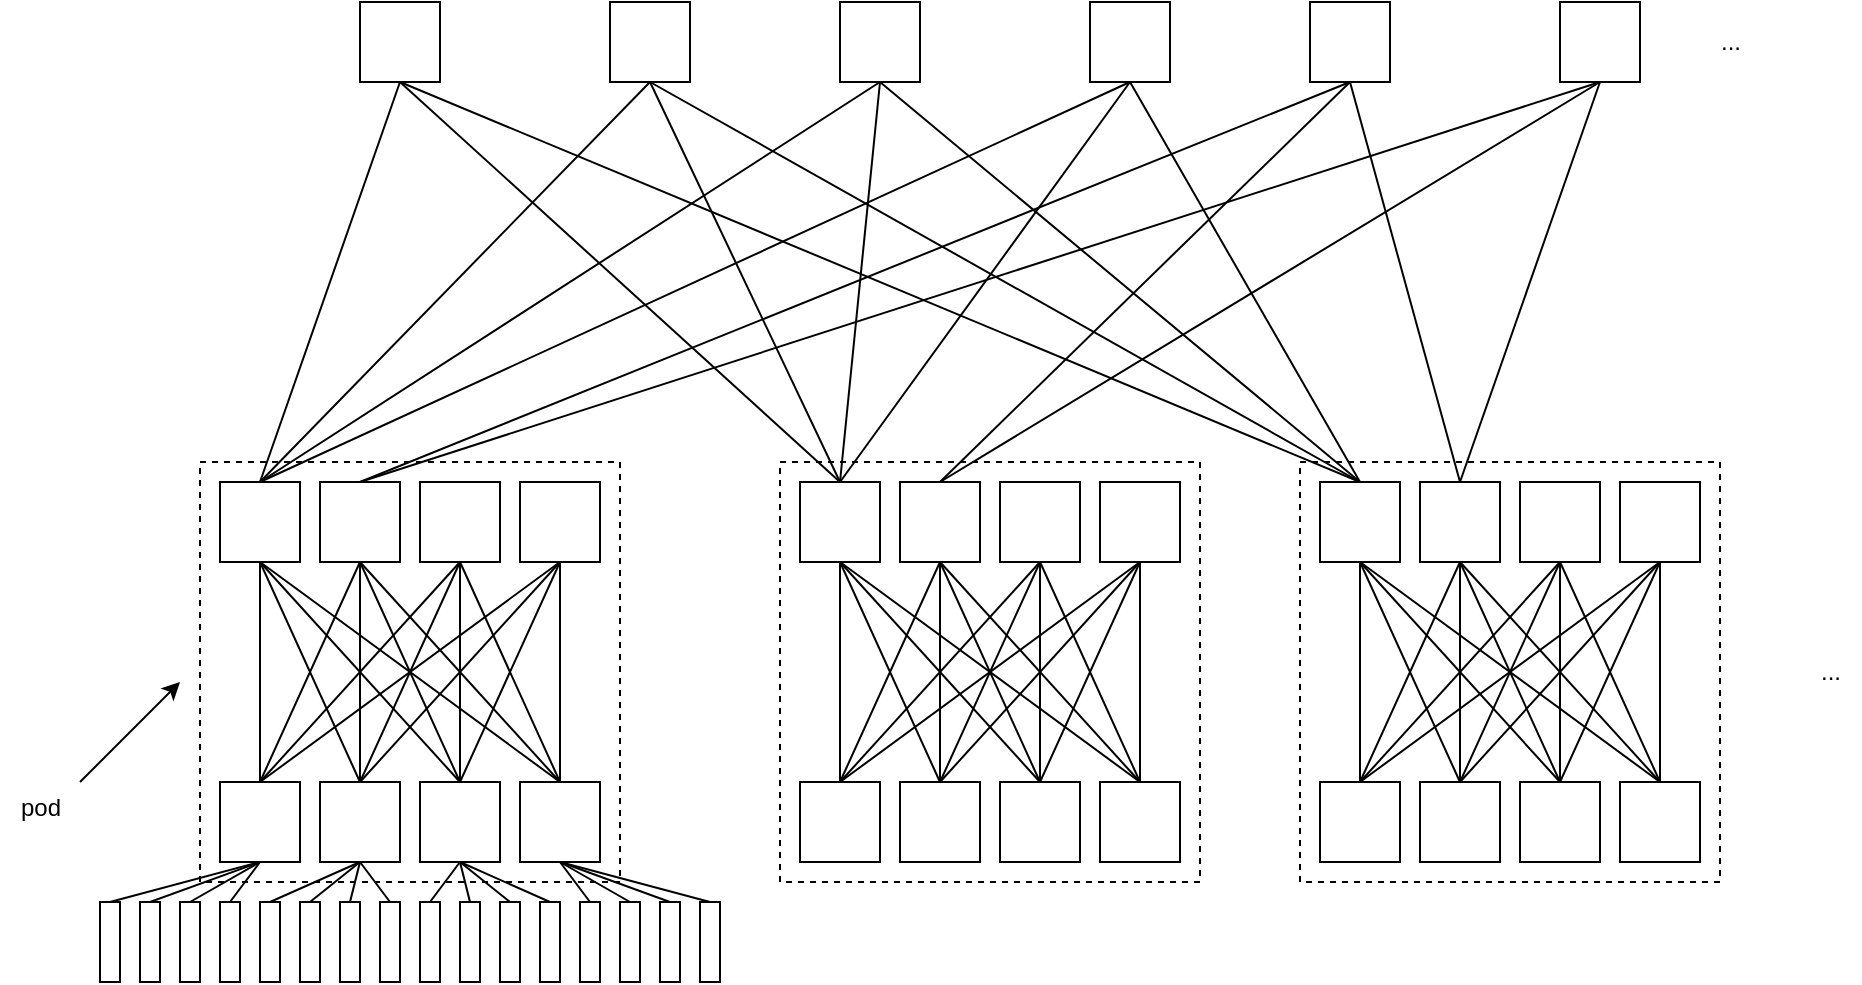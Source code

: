<mxfile version="24.4.9" type="github">
  <diagram name="第 1 页" id="xozxJOCklwRECCSrXCbO">
    <mxGraphModel dx="1195" dy="655" grid="1" gridSize="10" guides="1" tooltips="1" connect="1" arrows="1" fold="1" page="1" pageScale="1" pageWidth="1654" pageHeight="1169" math="0" shadow="0">
      <root>
        <mxCell id="0" />
        <mxCell id="1" parent="0" />
        <mxCell id="PLDXIwBTt8MD7upMTUL5-78" value="" style="rounded=0;whiteSpace=wrap;html=1;dashed=1;" vertex="1" parent="1">
          <mxGeometry x="160" y="360" width="210" height="210" as="geometry" />
        </mxCell>
        <mxCell id="PLDXIwBTt8MD7upMTUL5-1" value="" style="rounded=0;whiteSpace=wrap;html=1;" vertex="1" parent="1">
          <mxGeometry x="170" y="370" width="40" height="40" as="geometry" />
        </mxCell>
        <mxCell id="PLDXIwBTt8MD7upMTUL5-3" value="" style="rounded=0;whiteSpace=wrap;html=1;" vertex="1" parent="1">
          <mxGeometry x="220" y="370" width="40" height="40" as="geometry" />
        </mxCell>
        <mxCell id="PLDXIwBTt8MD7upMTUL5-4" value="" style="rounded=0;whiteSpace=wrap;html=1;" vertex="1" parent="1">
          <mxGeometry x="270" y="370" width="40" height="40" as="geometry" />
        </mxCell>
        <mxCell id="PLDXIwBTt8MD7upMTUL5-5" value="" style="rounded=0;whiteSpace=wrap;html=1;" vertex="1" parent="1">
          <mxGeometry x="320" y="370" width="40" height="40" as="geometry" />
        </mxCell>
        <mxCell id="PLDXIwBTt8MD7upMTUL5-6" value="" style="rounded=0;whiteSpace=wrap;html=1;" vertex="1" parent="1">
          <mxGeometry x="170" y="520" width="40" height="40" as="geometry" />
        </mxCell>
        <mxCell id="PLDXIwBTt8MD7upMTUL5-7" value="" style="rounded=0;whiteSpace=wrap;html=1;" vertex="1" parent="1">
          <mxGeometry x="220" y="520" width="40" height="40" as="geometry" />
        </mxCell>
        <mxCell id="PLDXIwBTt8MD7upMTUL5-8" value="" style="rounded=0;whiteSpace=wrap;html=1;" vertex="1" parent="1">
          <mxGeometry x="270" y="520" width="40" height="40" as="geometry" />
        </mxCell>
        <mxCell id="PLDXIwBTt8MD7upMTUL5-9" value="" style="rounded=0;whiteSpace=wrap;html=1;" vertex="1" parent="1">
          <mxGeometry x="320" y="520" width="40" height="40" as="geometry" />
        </mxCell>
        <mxCell id="PLDXIwBTt8MD7upMTUL5-10" value="" style="endArrow=none;html=1;rounded=0;exitX=0.5;exitY=0;exitDx=0;exitDy=0;entryX=0.5;entryY=1;entryDx=0;entryDy=0;" edge="1" parent="1" source="PLDXIwBTt8MD7upMTUL5-6" target="PLDXIwBTt8MD7upMTUL5-1">
          <mxGeometry width="50" height="50" relative="1" as="geometry">
            <mxPoint x="560" y="490" as="sourcePoint" />
            <mxPoint x="610" y="440" as="targetPoint" />
          </mxGeometry>
        </mxCell>
        <mxCell id="PLDXIwBTt8MD7upMTUL5-11" value="" style="endArrow=none;html=1;rounded=0;exitX=0.5;exitY=0;exitDx=0;exitDy=0;entryX=0.5;entryY=1;entryDx=0;entryDy=0;" edge="1" parent="1" source="PLDXIwBTt8MD7upMTUL5-6" target="PLDXIwBTt8MD7upMTUL5-3">
          <mxGeometry width="50" height="50" relative="1" as="geometry">
            <mxPoint x="560" y="490" as="sourcePoint" />
            <mxPoint x="610" y="440" as="targetPoint" />
          </mxGeometry>
        </mxCell>
        <mxCell id="PLDXIwBTt8MD7upMTUL5-12" value="" style="endArrow=none;html=1;rounded=0;exitX=0.5;exitY=0;exitDx=0;exitDy=0;entryX=0.5;entryY=1;entryDx=0;entryDy=0;" edge="1" parent="1" source="PLDXIwBTt8MD7upMTUL5-6" target="PLDXIwBTt8MD7upMTUL5-4">
          <mxGeometry width="50" height="50" relative="1" as="geometry">
            <mxPoint x="560" y="490" as="sourcePoint" />
            <mxPoint x="610" y="440" as="targetPoint" />
          </mxGeometry>
        </mxCell>
        <mxCell id="PLDXIwBTt8MD7upMTUL5-17" value="" style="endArrow=none;html=1;rounded=0;exitX=0.5;exitY=0;exitDx=0;exitDy=0;entryX=0.5;entryY=1;entryDx=0;entryDy=0;" edge="1" parent="1" source="PLDXIwBTt8MD7upMTUL5-6" target="PLDXIwBTt8MD7upMTUL5-5">
          <mxGeometry width="50" height="50" relative="1" as="geometry">
            <mxPoint x="560" y="490" as="sourcePoint" />
            <mxPoint x="610" y="440" as="targetPoint" />
          </mxGeometry>
        </mxCell>
        <mxCell id="PLDXIwBTt8MD7upMTUL5-18" value="" style="endArrow=none;html=1;rounded=0;exitX=0.5;exitY=0;exitDx=0;exitDy=0;entryX=0.5;entryY=1;entryDx=0;entryDy=0;" edge="1" parent="1" source="PLDXIwBTt8MD7upMTUL5-7" target="PLDXIwBTt8MD7upMTUL5-1">
          <mxGeometry width="50" height="50" relative="1" as="geometry">
            <mxPoint x="560" y="490" as="sourcePoint" />
            <mxPoint x="610" y="440" as="targetPoint" />
          </mxGeometry>
        </mxCell>
        <mxCell id="PLDXIwBTt8MD7upMTUL5-19" value="" style="endArrow=none;html=1;rounded=0;exitX=0.5;exitY=0;exitDx=0;exitDy=0;entryX=0.5;entryY=1;entryDx=0;entryDy=0;" edge="1" parent="1" source="PLDXIwBTt8MD7upMTUL5-7" target="PLDXIwBTt8MD7upMTUL5-3">
          <mxGeometry width="50" height="50" relative="1" as="geometry">
            <mxPoint x="560" y="490" as="sourcePoint" />
            <mxPoint x="610" y="440" as="targetPoint" />
          </mxGeometry>
        </mxCell>
        <mxCell id="PLDXIwBTt8MD7upMTUL5-20" value="" style="endArrow=none;html=1;rounded=0;exitX=0.5;exitY=0;exitDx=0;exitDy=0;entryX=0.5;entryY=1;entryDx=0;entryDy=0;" edge="1" parent="1" source="PLDXIwBTt8MD7upMTUL5-7" target="PLDXIwBTt8MD7upMTUL5-4">
          <mxGeometry width="50" height="50" relative="1" as="geometry">
            <mxPoint x="560" y="490" as="sourcePoint" />
            <mxPoint x="610" y="440" as="targetPoint" />
          </mxGeometry>
        </mxCell>
        <mxCell id="PLDXIwBTt8MD7upMTUL5-21" value="" style="endArrow=none;html=1;rounded=0;exitX=0.5;exitY=0;exitDx=0;exitDy=0;entryX=0.5;entryY=1;entryDx=0;entryDy=0;" edge="1" parent="1" source="PLDXIwBTt8MD7upMTUL5-7" target="PLDXIwBTt8MD7upMTUL5-5">
          <mxGeometry width="50" height="50" relative="1" as="geometry">
            <mxPoint x="560" y="490" as="sourcePoint" />
            <mxPoint x="610" y="440" as="targetPoint" />
          </mxGeometry>
        </mxCell>
        <mxCell id="PLDXIwBTt8MD7upMTUL5-22" value="" style="endArrow=none;html=1;rounded=0;exitX=0.5;exitY=0;exitDx=0;exitDy=0;entryX=0.5;entryY=1;entryDx=0;entryDy=0;" edge="1" parent="1" source="PLDXIwBTt8MD7upMTUL5-8" target="PLDXIwBTt8MD7upMTUL5-1">
          <mxGeometry width="50" height="50" relative="1" as="geometry">
            <mxPoint x="560" y="490" as="sourcePoint" />
            <mxPoint x="610" y="440" as="targetPoint" />
          </mxGeometry>
        </mxCell>
        <mxCell id="PLDXIwBTt8MD7upMTUL5-23" value="" style="endArrow=none;html=1;rounded=0;exitX=0.5;exitY=0;exitDx=0;exitDy=0;entryX=0.5;entryY=1;entryDx=0;entryDy=0;" edge="1" parent="1" source="PLDXIwBTt8MD7upMTUL5-8" target="PLDXIwBTt8MD7upMTUL5-3">
          <mxGeometry width="50" height="50" relative="1" as="geometry">
            <mxPoint x="560" y="490" as="sourcePoint" />
            <mxPoint x="610" y="440" as="targetPoint" />
          </mxGeometry>
        </mxCell>
        <mxCell id="PLDXIwBTt8MD7upMTUL5-24" value="" style="endArrow=none;html=1;rounded=0;exitX=0.5;exitY=0;exitDx=0;exitDy=0;entryX=0.5;entryY=1;entryDx=0;entryDy=0;" edge="1" parent="1" source="PLDXIwBTt8MD7upMTUL5-8" target="PLDXIwBTt8MD7upMTUL5-4">
          <mxGeometry width="50" height="50" relative="1" as="geometry">
            <mxPoint x="560" y="490" as="sourcePoint" />
            <mxPoint x="610" y="440" as="targetPoint" />
          </mxGeometry>
        </mxCell>
        <mxCell id="PLDXIwBTt8MD7upMTUL5-25" value="" style="endArrow=none;html=1;rounded=0;exitX=0.5;exitY=0;exitDx=0;exitDy=0;entryX=0.5;entryY=1;entryDx=0;entryDy=0;" edge="1" parent="1" source="PLDXIwBTt8MD7upMTUL5-8" target="PLDXIwBTt8MD7upMTUL5-5">
          <mxGeometry width="50" height="50" relative="1" as="geometry">
            <mxPoint x="560" y="490" as="sourcePoint" />
            <mxPoint x="610" y="440" as="targetPoint" />
          </mxGeometry>
        </mxCell>
        <mxCell id="PLDXIwBTt8MD7upMTUL5-26" value="" style="endArrow=none;html=1;rounded=0;exitX=0.5;exitY=0;exitDx=0;exitDy=0;entryX=0.5;entryY=1;entryDx=0;entryDy=0;" edge="1" parent="1" source="PLDXIwBTt8MD7upMTUL5-9" target="PLDXIwBTt8MD7upMTUL5-1">
          <mxGeometry width="50" height="50" relative="1" as="geometry">
            <mxPoint x="560" y="490" as="sourcePoint" />
            <mxPoint x="610" y="440" as="targetPoint" />
          </mxGeometry>
        </mxCell>
        <mxCell id="PLDXIwBTt8MD7upMTUL5-27" value="" style="endArrow=none;html=1;rounded=0;exitX=0.5;exitY=0;exitDx=0;exitDy=0;entryX=0.5;entryY=1;entryDx=0;entryDy=0;" edge="1" parent="1" source="PLDXIwBTt8MD7upMTUL5-9" target="PLDXIwBTt8MD7upMTUL5-3">
          <mxGeometry width="50" height="50" relative="1" as="geometry">
            <mxPoint x="560" y="490" as="sourcePoint" />
            <mxPoint x="610" y="440" as="targetPoint" />
          </mxGeometry>
        </mxCell>
        <mxCell id="PLDXIwBTt8MD7upMTUL5-28" value="" style="endArrow=none;html=1;rounded=0;exitX=0.5;exitY=0;exitDx=0;exitDy=0;entryX=0.5;entryY=1;entryDx=0;entryDy=0;" edge="1" parent="1" source="PLDXIwBTt8MD7upMTUL5-9" target="PLDXIwBTt8MD7upMTUL5-4">
          <mxGeometry width="50" height="50" relative="1" as="geometry">
            <mxPoint x="560" y="490" as="sourcePoint" />
            <mxPoint x="610" y="440" as="targetPoint" />
          </mxGeometry>
        </mxCell>
        <mxCell id="PLDXIwBTt8MD7upMTUL5-29" value="" style="endArrow=none;html=1;rounded=0;exitX=0.5;exitY=0;exitDx=0;exitDy=0;entryX=0.5;entryY=1;entryDx=0;entryDy=0;" edge="1" parent="1" source="PLDXIwBTt8MD7upMTUL5-9" target="PLDXIwBTt8MD7upMTUL5-5">
          <mxGeometry width="50" height="50" relative="1" as="geometry">
            <mxPoint x="560" y="490" as="sourcePoint" />
            <mxPoint x="610" y="440" as="targetPoint" />
          </mxGeometry>
        </mxCell>
        <mxCell id="PLDXIwBTt8MD7upMTUL5-30" value="" style="rounded=0;whiteSpace=wrap;html=1;" vertex="1" parent="1">
          <mxGeometry x="110" y="580" width="10" height="40" as="geometry" />
        </mxCell>
        <mxCell id="PLDXIwBTt8MD7upMTUL5-46" value="" style="rounded=0;whiteSpace=wrap;html=1;" vertex="1" parent="1">
          <mxGeometry x="130" y="580" width="10" height="40" as="geometry" />
        </mxCell>
        <mxCell id="PLDXIwBTt8MD7upMTUL5-47" value="" style="rounded=0;whiteSpace=wrap;html=1;" vertex="1" parent="1">
          <mxGeometry x="150" y="580" width="10" height="40" as="geometry" />
        </mxCell>
        <mxCell id="PLDXIwBTt8MD7upMTUL5-48" value="" style="rounded=0;whiteSpace=wrap;html=1;" vertex="1" parent="1">
          <mxGeometry x="170" y="580" width="10" height="40" as="geometry" />
        </mxCell>
        <mxCell id="PLDXIwBTt8MD7upMTUL5-49" value="" style="rounded=0;whiteSpace=wrap;html=1;" vertex="1" parent="1">
          <mxGeometry x="190" y="580" width="10" height="40" as="geometry" />
        </mxCell>
        <mxCell id="PLDXIwBTt8MD7upMTUL5-50" value="" style="rounded=0;whiteSpace=wrap;html=1;" vertex="1" parent="1">
          <mxGeometry x="210" y="580" width="10" height="40" as="geometry" />
        </mxCell>
        <mxCell id="PLDXIwBTt8MD7upMTUL5-51" value="" style="rounded=0;whiteSpace=wrap;html=1;" vertex="1" parent="1">
          <mxGeometry x="230" y="580" width="10" height="40" as="geometry" />
        </mxCell>
        <mxCell id="PLDXIwBTt8MD7upMTUL5-52" value="" style="rounded=0;whiteSpace=wrap;html=1;" vertex="1" parent="1">
          <mxGeometry x="250" y="580" width="10" height="40" as="geometry" />
        </mxCell>
        <mxCell id="PLDXIwBTt8MD7upMTUL5-53" value="" style="rounded=0;whiteSpace=wrap;html=1;" vertex="1" parent="1">
          <mxGeometry x="270" y="580" width="10" height="40" as="geometry" />
        </mxCell>
        <mxCell id="PLDXIwBTt8MD7upMTUL5-54" value="" style="rounded=0;whiteSpace=wrap;html=1;" vertex="1" parent="1">
          <mxGeometry x="290" y="580" width="10" height="40" as="geometry" />
        </mxCell>
        <mxCell id="PLDXIwBTt8MD7upMTUL5-55" value="" style="rounded=0;whiteSpace=wrap;html=1;" vertex="1" parent="1">
          <mxGeometry x="310" y="580" width="10" height="40" as="geometry" />
        </mxCell>
        <mxCell id="PLDXIwBTt8MD7upMTUL5-56" value="" style="rounded=0;whiteSpace=wrap;html=1;" vertex="1" parent="1">
          <mxGeometry x="330" y="580" width="10" height="40" as="geometry" />
        </mxCell>
        <mxCell id="PLDXIwBTt8MD7upMTUL5-57" value="" style="rounded=0;whiteSpace=wrap;html=1;" vertex="1" parent="1">
          <mxGeometry x="350" y="580" width="10" height="40" as="geometry" />
        </mxCell>
        <mxCell id="PLDXIwBTt8MD7upMTUL5-58" value="" style="rounded=0;whiteSpace=wrap;html=1;" vertex="1" parent="1">
          <mxGeometry x="370" y="580" width="10" height="40" as="geometry" />
        </mxCell>
        <mxCell id="PLDXIwBTt8MD7upMTUL5-59" value="" style="rounded=0;whiteSpace=wrap;html=1;" vertex="1" parent="1">
          <mxGeometry x="390" y="580" width="10" height="40" as="geometry" />
        </mxCell>
        <mxCell id="PLDXIwBTt8MD7upMTUL5-60" value="" style="rounded=0;whiteSpace=wrap;html=1;" vertex="1" parent="1">
          <mxGeometry x="410" y="580" width="10" height="40" as="geometry" />
        </mxCell>
        <mxCell id="PLDXIwBTt8MD7upMTUL5-62" value="" style="endArrow=none;html=1;rounded=0;exitX=0.5;exitY=0;exitDx=0;exitDy=0;entryX=0.5;entryY=1;entryDx=0;entryDy=0;" edge="1" parent="1" source="PLDXIwBTt8MD7upMTUL5-30" target="PLDXIwBTt8MD7upMTUL5-6">
          <mxGeometry width="50" height="50" relative="1" as="geometry">
            <mxPoint x="560" y="490" as="sourcePoint" />
            <mxPoint x="610" y="440" as="targetPoint" />
          </mxGeometry>
        </mxCell>
        <mxCell id="PLDXIwBTt8MD7upMTUL5-63" value="" style="endArrow=none;html=1;rounded=0;exitX=0.5;exitY=0;exitDx=0;exitDy=0;entryX=0.5;entryY=1;entryDx=0;entryDy=0;" edge="1" parent="1" source="PLDXIwBTt8MD7upMTUL5-46" target="PLDXIwBTt8MD7upMTUL5-6">
          <mxGeometry width="50" height="50" relative="1" as="geometry">
            <mxPoint x="230" y="570" as="sourcePoint" />
            <mxPoint x="280" y="520" as="targetPoint" />
          </mxGeometry>
        </mxCell>
        <mxCell id="PLDXIwBTt8MD7upMTUL5-64" value="" style="endArrow=none;html=1;rounded=0;exitX=0.5;exitY=0;exitDx=0;exitDy=0;entryX=0.5;entryY=1;entryDx=0;entryDy=0;" edge="1" parent="1" source="PLDXIwBTt8MD7upMTUL5-47" target="PLDXIwBTt8MD7upMTUL5-6">
          <mxGeometry width="50" height="50" relative="1" as="geometry">
            <mxPoint x="230" y="570" as="sourcePoint" />
            <mxPoint x="280" y="520" as="targetPoint" />
          </mxGeometry>
        </mxCell>
        <mxCell id="PLDXIwBTt8MD7upMTUL5-65" value="" style="endArrow=none;html=1;rounded=0;exitX=0.5;exitY=0;exitDx=0;exitDy=0;entryX=0.5;entryY=1;entryDx=0;entryDy=0;" edge="1" parent="1" source="PLDXIwBTt8MD7upMTUL5-48" target="PLDXIwBTt8MD7upMTUL5-6">
          <mxGeometry width="50" height="50" relative="1" as="geometry">
            <mxPoint x="230" y="570" as="sourcePoint" />
            <mxPoint x="280" y="520" as="targetPoint" />
          </mxGeometry>
        </mxCell>
        <mxCell id="PLDXIwBTt8MD7upMTUL5-66" value="" style="endArrow=none;html=1;rounded=0;exitX=0.5;exitY=0;exitDx=0;exitDy=0;entryX=0.5;entryY=1;entryDx=0;entryDy=0;" edge="1" parent="1" source="PLDXIwBTt8MD7upMTUL5-49" target="PLDXIwBTt8MD7upMTUL5-7">
          <mxGeometry width="50" height="50" relative="1" as="geometry">
            <mxPoint x="230" y="570" as="sourcePoint" />
            <mxPoint x="280" y="520" as="targetPoint" />
          </mxGeometry>
        </mxCell>
        <mxCell id="PLDXIwBTt8MD7upMTUL5-67" value="" style="endArrow=none;html=1;rounded=0;exitX=0.5;exitY=0;exitDx=0;exitDy=0;entryX=0.5;entryY=1;entryDx=0;entryDy=0;" edge="1" parent="1" source="PLDXIwBTt8MD7upMTUL5-50" target="PLDXIwBTt8MD7upMTUL5-7">
          <mxGeometry width="50" height="50" relative="1" as="geometry">
            <mxPoint x="230" y="570" as="sourcePoint" />
            <mxPoint x="280" y="520" as="targetPoint" />
          </mxGeometry>
        </mxCell>
        <mxCell id="PLDXIwBTt8MD7upMTUL5-68" value="" style="endArrow=none;html=1;rounded=0;exitX=0.5;exitY=0;exitDx=0;exitDy=0;entryX=0.5;entryY=1;entryDx=0;entryDy=0;" edge="1" parent="1" source="PLDXIwBTt8MD7upMTUL5-51" target="PLDXIwBTt8MD7upMTUL5-7">
          <mxGeometry width="50" height="50" relative="1" as="geometry">
            <mxPoint x="230" y="570" as="sourcePoint" />
            <mxPoint x="280" y="520" as="targetPoint" />
          </mxGeometry>
        </mxCell>
        <mxCell id="PLDXIwBTt8MD7upMTUL5-69" value="" style="endArrow=none;html=1;rounded=0;exitX=0.5;exitY=0;exitDx=0;exitDy=0;entryX=0.5;entryY=1;entryDx=0;entryDy=0;" edge="1" parent="1" source="PLDXIwBTt8MD7upMTUL5-52" target="PLDXIwBTt8MD7upMTUL5-7">
          <mxGeometry width="50" height="50" relative="1" as="geometry">
            <mxPoint x="230" y="570" as="sourcePoint" />
            <mxPoint x="280" y="520" as="targetPoint" />
          </mxGeometry>
        </mxCell>
        <mxCell id="PLDXIwBTt8MD7upMTUL5-70" value="" style="endArrow=none;html=1;rounded=0;exitX=0.5;exitY=0;exitDx=0;exitDy=0;entryX=0.5;entryY=1;entryDx=0;entryDy=0;" edge="1" parent="1" source="PLDXIwBTt8MD7upMTUL5-53" target="PLDXIwBTt8MD7upMTUL5-8">
          <mxGeometry width="50" height="50" relative="1" as="geometry">
            <mxPoint x="230" y="570" as="sourcePoint" />
            <mxPoint x="280" y="520" as="targetPoint" />
          </mxGeometry>
        </mxCell>
        <mxCell id="PLDXIwBTt8MD7upMTUL5-71" value="" style="endArrow=none;html=1;rounded=0;exitX=0.5;exitY=0;exitDx=0;exitDy=0;entryX=0.5;entryY=1;entryDx=0;entryDy=0;" edge="1" parent="1" source="PLDXIwBTt8MD7upMTUL5-54" target="PLDXIwBTt8MD7upMTUL5-8">
          <mxGeometry width="50" height="50" relative="1" as="geometry">
            <mxPoint x="230" y="570" as="sourcePoint" />
            <mxPoint x="280" y="520" as="targetPoint" />
          </mxGeometry>
        </mxCell>
        <mxCell id="PLDXIwBTt8MD7upMTUL5-72" value="" style="endArrow=none;html=1;rounded=0;exitX=0.5;exitY=0;exitDx=0;exitDy=0;entryX=0.5;entryY=1;entryDx=0;entryDy=0;" edge="1" parent="1" source="PLDXIwBTt8MD7upMTUL5-55" target="PLDXIwBTt8MD7upMTUL5-8">
          <mxGeometry width="50" height="50" relative="1" as="geometry">
            <mxPoint x="230" y="570" as="sourcePoint" />
            <mxPoint x="280" y="520" as="targetPoint" />
          </mxGeometry>
        </mxCell>
        <mxCell id="PLDXIwBTt8MD7upMTUL5-73" value="" style="endArrow=none;html=1;rounded=0;exitX=0.5;exitY=0;exitDx=0;exitDy=0;entryX=0.5;entryY=1;entryDx=0;entryDy=0;" edge="1" parent="1" source="PLDXIwBTt8MD7upMTUL5-56" target="PLDXIwBTt8MD7upMTUL5-8">
          <mxGeometry width="50" height="50" relative="1" as="geometry">
            <mxPoint x="230" y="570" as="sourcePoint" />
            <mxPoint x="280" y="520" as="targetPoint" />
          </mxGeometry>
        </mxCell>
        <mxCell id="PLDXIwBTt8MD7upMTUL5-74" value="" style="endArrow=none;html=1;rounded=0;exitX=0.5;exitY=0;exitDx=0;exitDy=0;entryX=0.5;entryY=1;entryDx=0;entryDy=0;" edge="1" parent="1" source="PLDXIwBTt8MD7upMTUL5-57" target="PLDXIwBTt8MD7upMTUL5-9">
          <mxGeometry width="50" height="50" relative="1" as="geometry">
            <mxPoint x="230" y="570" as="sourcePoint" />
            <mxPoint x="280" y="520" as="targetPoint" />
          </mxGeometry>
        </mxCell>
        <mxCell id="PLDXIwBTt8MD7upMTUL5-75" value="" style="endArrow=none;html=1;rounded=0;exitX=0.5;exitY=0;exitDx=0;exitDy=0;entryX=0.5;entryY=1;entryDx=0;entryDy=0;" edge="1" parent="1" source="PLDXIwBTt8MD7upMTUL5-58" target="PLDXIwBTt8MD7upMTUL5-9">
          <mxGeometry width="50" height="50" relative="1" as="geometry">
            <mxPoint x="230" y="570" as="sourcePoint" />
            <mxPoint x="280" y="520" as="targetPoint" />
          </mxGeometry>
        </mxCell>
        <mxCell id="PLDXIwBTt8MD7upMTUL5-76" value="" style="endArrow=none;html=1;rounded=0;exitX=0.5;exitY=0;exitDx=0;exitDy=0;entryX=0.5;entryY=1;entryDx=0;entryDy=0;" edge="1" parent="1" source="PLDXIwBTt8MD7upMTUL5-59" target="PLDXIwBTt8MD7upMTUL5-9">
          <mxGeometry width="50" height="50" relative="1" as="geometry">
            <mxPoint x="230" y="570" as="sourcePoint" />
            <mxPoint x="280" y="520" as="targetPoint" />
          </mxGeometry>
        </mxCell>
        <mxCell id="PLDXIwBTt8MD7upMTUL5-77" value="" style="endArrow=none;html=1;rounded=0;exitX=0.5;exitY=0;exitDx=0;exitDy=0;entryX=0.5;entryY=1;entryDx=0;entryDy=0;" edge="1" parent="1" source="PLDXIwBTt8MD7upMTUL5-60" target="PLDXIwBTt8MD7upMTUL5-9">
          <mxGeometry width="50" height="50" relative="1" as="geometry">
            <mxPoint x="230" y="570" as="sourcePoint" />
            <mxPoint x="280" y="520" as="targetPoint" />
          </mxGeometry>
        </mxCell>
        <mxCell id="PLDXIwBTt8MD7upMTUL5-79" value="" style="endArrow=classic;html=1;rounded=0;" edge="1" parent="1">
          <mxGeometry width="50" height="50" relative="1" as="geometry">
            <mxPoint x="100" y="520" as="sourcePoint" />
            <mxPoint x="150" y="470" as="targetPoint" />
          </mxGeometry>
        </mxCell>
        <mxCell id="PLDXIwBTt8MD7upMTUL5-80" value="pod" style="text;html=1;align=center;verticalAlign=middle;resizable=0;points=[];autosize=1;strokeColor=none;fillColor=none;" vertex="1" parent="1">
          <mxGeometry x="60" y="518" width="40" height="30" as="geometry" />
        </mxCell>
        <mxCell id="PLDXIwBTt8MD7upMTUL5-81" value="" style="rounded=0;whiteSpace=wrap;html=1;dashed=1;" vertex="1" parent="1">
          <mxGeometry x="450" y="360" width="210" height="210" as="geometry" />
        </mxCell>
        <mxCell id="PLDXIwBTt8MD7upMTUL5-82" value="" style="rounded=0;whiteSpace=wrap;html=1;" vertex="1" parent="1">
          <mxGeometry x="460" y="370" width="40" height="40" as="geometry" />
        </mxCell>
        <mxCell id="PLDXIwBTt8MD7upMTUL5-83" value="" style="rounded=0;whiteSpace=wrap;html=1;" vertex="1" parent="1">
          <mxGeometry x="510" y="370" width="40" height="40" as="geometry" />
        </mxCell>
        <mxCell id="PLDXIwBTt8MD7upMTUL5-84" value="" style="rounded=0;whiteSpace=wrap;html=1;" vertex="1" parent="1">
          <mxGeometry x="560" y="370" width="40" height="40" as="geometry" />
        </mxCell>
        <mxCell id="PLDXIwBTt8MD7upMTUL5-85" value="" style="rounded=0;whiteSpace=wrap;html=1;" vertex="1" parent="1">
          <mxGeometry x="610" y="370" width="40" height="40" as="geometry" />
        </mxCell>
        <mxCell id="PLDXIwBTt8MD7upMTUL5-86" value="" style="rounded=0;whiteSpace=wrap;html=1;" vertex="1" parent="1">
          <mxGeometry x="460" y="520" width="40" height="40" as="geometry" />
        </mxCell>
        <mxCell id="PLDXIwBTt8MD7upMTUL5-87" value="" style="rounded=0;whiteSpace=wrap;html=1;" vertex="1" parent="1">
          <mxGeometry x="510" y="520" width="40" height="40" as="geometry" />
        </mxCell>
        <mxCell id="PLDXIwBTt8MD7upMTUL5-88" value="" style="rounded=0;whiteSpace=wrap;html=1;" vertex="1" parent="1">
          <mxGeometry x="560" y="520" width="40" height="40" as="geometry" />
        </mxCell>
        <mxCell id="PLDXIwBTt8MD7upMTUL5-89" value="" style="rounded=0;whiteSpace=wrap;html=1;" vertex="1" parent="1">
          <mxGeometry x="610" y="520" width="40" height="40" as="geometry" />
        </mxCell>
        <mxCell id="PLDXIwBTt8MD7upMTUL5-90" value="" style="endArrow=none;html=1;rounded=0;exitX=0.5;exitY=0;exitDx=0;exitDy=0;entryX=0.5;entryY=1;entryDx=0;entryDy=0;" edge="1" parent="1" source="PLDXIwBTt8MD7upMTUL5-86" target="PLDXIwBTt8MD7upMTUL5-82">
          <mxGeometry width="50" height="50" relative="1" as="geometry">
            <mxPoint x="850" y="490" as="sourcePoint" />
            <mxPoint x="900" y="440" as="targetPoint" />
          </mxGeometry>
        </mxCell>
        <mxCell id="PLDXIwBTt8MD7upMTUL5-91" value="" style="endArrow=none;html=1;rounded=0;exitX=0.5;exitY=0;exitDx=0;exitDy=0;entryX=0.5;entryY=1;entryDx=0;entryDy=0;" edge="1" parent="1" source="PLDXIwBTt8MD7upMTUL5-86" target="PLDXIwBTt8MD7upMTUL5-83">
          <mxGeometry width="50" height="50" relative="1" as="geometry">
            <mxPoint x="850" y="490" as="sourcePoint" />
            <mxPoint x="900" y="440" as="targetPoint" />
          </mxGeometry>
        </mxCell>
        <mxCell id="PLDXIwBTt8MD7upMTUL5-92" value="" style="endArrow=none;html=1;rounded=0;exitX=0.5;exitY=0;exitDx=0;exitDy=0;entryX=0.5;entryY=1;entryDx=0;entryDy=0;" edge="1" parent="1" source="PLDXIwBTt8MD7upMTUL5-86" target="PLDXIwBTt8MD7upMTUL5-84">
          <mxGeometry width="50" height="50" relative="1" as="geometry">
            <mxPoint x="850" y="490" as="sourcePoint" />
            <mxPoint x="900" y="440" as="targetPoint" />
          </mxGeometry>
        </mxCell>
        <mxCell id="PLDXIwBTt8MD7upMTUL5-93" value="" style="endArrow=none;html=1;rounded=0;exitX=0.5;exitY=0;exitDx=0;exitDy=0;entryX=0.5;entryY=1;entryDx=0;entryDy=0;" edge="1" parent="1" source="PLDXIwBTt8MD7upMTUL5-86" target="PLDXIwBTt8MD7upMTUL5-85">
          <mxGeometry width="50" height="50" relative="1" as="geometry">
            <mxPoint x="850" y="490" as="sourcePoint" />
            <mxPoint x="900" y="440" as="targetPoint" />
          </mxGeometry>
        </mxCell>
        <mxCell id="PLDXIwBTt8MD7upMTUL5-94" value="" style="endArrow=none;html=1;rounded=0;exitX=0.5;exitY=0;exitDx=0;exitDy=0;entryX=0.5;entryY=1;entryDx=0;entryDy=0;" edge="1" parent="1" source="PLDXIwBTt8MD7upMTUL5-87" target="PLDXIwBTt8MD7upMTUL5-82">
          <mxGeometry width="50" height="50" relative="1" as="geometry">
            <mxPoint x="850" y="490" as="sourcePoint" />
            <mxPoint x="900" y="440" as="targetPoint" />
          </mxGeometry>
        </mxCell>
        <mxCell id="PLDXIwBTt8MD7upMTUL5-95" value="" style="endArrow=none;html=1;rounded=0;exitX=0.5;exitY=0;exitDx=0;exitDy=0;entryX=0.5;entryY=1;entryDx=0;entryDy=0;" edge="1" parent="1" source="PLDXIwBTt8MD7upMTUL5-87" target="PLDXIwBTt8MD7upMTUL5-83">
          <mxGeometry width="50" height="50" relative="1" as="geometry">
            <mxPoint x="850" y="490" as="sourcePoint" />
            <mxPoint x="900" y="440" as="targetPoint" />
          </mxGeometry>
        </mxCell>
        <mxCell id="PLDXIwBTt8MD7upMTUL5-96" value="" style="endArrow=none;html=1;rounded=0;exitX=0.5;exitY=0;exitDx=0;exitDy=0;entryX=0.5;entryY=1;entryDx=0;entryDy=0;" edge="1" parent="1" source="PLDXIwBTt8MD7upMTUL5-87" target="PLDXIwBTt8MD7upMTUL5-84">
          <mxGeometry width="50" height="50" relative="1" as="geometry">
            <mxPoint x="850" y="490" as="sourcePoint" />
            <mxPoint x="900" y="440" as="targetPoint" />
          </mxGeometry>
        </mxCell>
        <mxCell id="PLDXIwBTt8MD7upMTUL5-97" value="" style="endArrow=none;html=1;rounded=0;exitX=0.5;exitY=0;exitDx=0;exitDy=0;entryX=0.5;entryY=1;entryDx=0;entryDy=0;" edge="1" parent="1" source="PLDXIwBTt8MD7upMTUL5-87" target="PLDXIwBTt8MD7upMTUL5-85">
          <mxGeometry width="50" height="50" relative="1" as="geometry">
            <mxPoint x="850" y="490" as="sourcePoint" />
            <mxPoint x="900" y="440" as="targetPoint" />
          </mxGeometry>
        </mxCell>
        <mxCell id="PLDXIwBTt8MD7upMTUL5-98" value="" style="endArrow=none;html=1;rounded=0;exitX=0.5;exitY=0;exitDx=0;exitDy=0;entryX=0.5;entryY=1;entryDx=0;entryDy=0;" edge="1" parent="1" source="PLDXIwBTt8MD7upMTUL5-88" target="PLDXIwBTt8MD7upMTUL5-82">
          <mxGeometry width="50" height="50" relative="1" as="geometry">
            <mxPoint x="850" y="490" as="sourcePoint" />
            <mxPoint x="900" y="440" as="targetPoint" />
          </mxGeometry>
        </mxCell>
        <mxCell id="PLDXIwBTt8MD7upMTUL5-99" value="" style="endArrow=none;html=1;rounded=0;exitX=0.5;exitY=0;exitDx=0;exitDy=0;entryX=0.5;entryY=1;entryDx=0;entryDy=0;" edge="1" parent="1" source="PLDXIwBTt8MD7upMTUL5-88" target="PLDXIwBTt8MD7upMTUL5-83">
          <mxGeometry width="50" height="50" relative="1" as="geometry">
            <mxPoint x="850" y="490" as="sourcePoint" />
            <mxPoint x="900" y="440" as="targetPoint" />
          </mxGeometry>
        </mxCell>
        <mxCell id="PLDXIwBTt8MD7upMTUL5-100" value="" style="endArrow=none;html=1;rounded=0;exitX=0.5;exitY=0;exitDx=0;exitDy=0;entryX=0.5;entryY=1;entryDx=0;entryDy=0;" edge="1" parent="1" source="PLDXIwBTt8MD7upMTUL5-88" target="PLDXIwBTt8MD7upMTUL5-84">
          <mxGeometry width="50" height="50" relative="1" as="geometry">
            <mxPoint x="850" y="490" as="sourcePoint" />
            <mxPoint x="900" y="440" as="targetPoint" />
          </mxGeometry>
        </mxCell>
        <mxCell id="PLDXIwBTt8MD7upMTUL5-101" value="" style="endArrow=none;html=1;rounded=0;exitX=0.5;exitY=0;exitDx=0;exitDy=0;entryX=0.5;entryY=1;entryDx=0;entryDy=0;" edge="1" parent="1" source="PLDXIwBTt8MD7upMTUL5-88" target="PLDXIwBTt8MD7upMTUL5-85">
          <mxGeometry width="50" height="50" relative="1" as="geometry">
            <mxPoint x="850" y="490" as="sourcePoint" />
            <mxPoint x="900" y="440" as="targetPoint" />
          </mxGeometry>
        </mxCell>
        <mxCell id="PLDXIwBTt8MD7upMTUL5-102" value="" style="endArrow=none;html=1;rounded=0;exitX=0.5;exitY=0;exitDx=0;exitDy=0;entryX=0.5;entryY=1;entryDx=0;entryDy=0;" edge="1" parent="1" source="PLDXIwBTt8MD7upMTUL5-89" target="PLDXIwBTt8MD7upMTUL5-82">
          <mxGeometry width="50" height="50" relative="1" as="geometry">
            <mxPoint x="850" y="490" as="sourcePoint" />
            <mxPoint x="900" y="440" as="targetPoint" />
          </mxGeometry>
        </mxCell>
        <mxCell id="PLDXIwBTt8MD7upMTUL5-103" value="" style="endArrow=none;html=1;rounded=0;exitX=0.5;exitY=0;exitDx=0;exitDy=0;entryX=0.5;entryY=1;entryDx=0;entryDy=0;" edge="1" parent="1" source="PLDXIwBTt8MD7upMTUL5-89" target="PLDXIwBTt8MD7upMTUL5-83">
          <mxGeometry width="50" height="50" relative="1" as="geometry">
            <mxPoint x="850" y="490" as="sourcePoint" />
            <mxPoint x="900" y="440" as="targetPoint" />
          </mxGeometry>
        </mxCell>
        <mxCell id="PLDXIwBTt8MD7upMTUL5-104" value="" style="endArrow=none;html=1;rounded=0;exitX=0.5;exitY=0;exitDx=0;exitDy=0;entryX=0.5;entryY=1;entryDx=0;entryDy=0;" edge="1" parent="1" source="PLDXIwBTt8MD7upMTUL5-89" target="PLDXIwBTt8MD7upMTUL5-84">
          <mxGeometry width="50" height="50" relative="1" as="geometry">
            <mxPoint x="850" y="490" as="sourcePoint" />
            <mxPoint x="900" y="440" as="targetPoint" />
          </mxGeometry>
        </mxCell>
        <mxCell id="PLDXIwBTt8MD7upMTUL5-105" value="" style="endArrow=none;html=1;rounded=0;exitX=0.5;exitY=0;exitDx=0;exitDy=0;entryX=0.5;entryY=1;entryDx=0;entryDy=0;" edge="1" parent="1" source="PLDXIwBTt8MD7upMTUL5-89" target="PLDXIwBTt8MD7upMTUL5-85">
          <mxGeometry width="50" height="50" relative="1" as="geometry">
            <mxPoint x="850" y="490" as="sourcePoint" />
            <mxPoint x="900" y="440" as="targetPoint" />
          </mxGeometry>
        </mxCell>
        <mxCell id="PLDXIwBTt8MD7upMTUL5-106" value="" style="rounded=0;whiteSpace=wrap;html=1;dashed=1;" vertex="1" parent="1">
          <mxGeometry x="710" y="360" width="210" height="210" as="geometry" />
        </mxCell>
        <mxCell id="PLDXIwBTt8MD7upMTUL5-107" value="" style="rounded=0;whiteSpace=wrap;html=1;" vertex="1" parent="1">
          <mxGeometry x="720" y="370" width="40" height="40" as="geometry" />
        </mxCell>
        <mxCell id="PLDXIwBTt8MD7upMTUL5-108" value="" style="rounded=0;whiteSpace=wrap;html=1;" vertex="1" parent="1">
          <mxGeometry x="770" y="370" width="40" height="40" as="geometry" />
        </mxCell>
        <mxCell id="PLDXIwBTt8MD7upMTUL5-109" value="" style="rounded=0;whiteSpace=wrap;html=1;" vertex="1" parent="1">
          <mxGeometry x="820" y="370" width="40" height="40" as="geometry" />
        </mxCell>
        <mxCell id="PLDXIwBTt8MD7upMTUL5-110" value="" style="rounded=0;whiteSpace=wrap;html=1;" vertex="1" parent="1">
          <mxGeometry x="870" y="370" width="40" height="40" as="geometry" />
        </mxCell>
        <mxCell id="PLDXIwBTt8MD7upMTUL5-111" value="" style="rounded=0;whiteSpace=wrap;html=1;" vertex="1" parent="1">
          <mxGeometry x="720" y="520" width="40" height="40" as="geometry" />
        </mxCell>
        <mxCell id="PLDXIwBTt8MD7upMTUL5-112" value="" style="rounded=0;whiteSpace=wrap;html=1;" vertex="1" parent="1">
          <mxGeometry x="770" y="520" width="40" height="40" as="geometry" />
        </mxCell>
        <mxCell id="PLDXIwBTt8MD7upMTUL5-113" value="" style="rounded=0;whiteSpace=wrap;html=1;" vertex="1" parent="1">
          <mxGeometry x="820" y="520" width="40" height="40" as="geometry" />
        </mxCell>
        <mxCell id="PLDXIwBTt8MD7upMTUL5-114" value="" style="rounded=0;whiteSpace=wrap;html=1;" vertex="1" parent="1">
          <mxGeometry x="870" y="520" width="40" height="40" as="geometry" />
        </mxCell>
        <mxCell id="PLDXIwBTt8MD7upMTUL5-115" value="" style="endArrow=none;html=1;rounded=0;exitX=0.5;exitY=0;exitDx=0;exitDy=0;entryX=0.5;entryY=1;entryDx=0;entryDy=0;" edge="1" parent="1" source="PLDXIwBTt8MD7upMTUL5-111" target="PLDXIwBTt8MD7upMTUL5-107">
          <mxGeometry width="50" height="50" relative="1" as="geometry">
            <mxPoint x="1110" y="490" as="sourcePoint" />
            <mxPoint x="1160" y="440" as="targetPoint" />
          </mxGeometry>
        </mxCell>
        <mxCell id="PLDXIwBTt8MD7upMTUL5-116" value="" style="endArrow=none;html=1;rounded=0;exitX=0.5;exitY=0;exitDx=0;exitDy=0;entryX=0.5;entryY=1;entryDx=0;entryDy=0;" edge="1" parent="1" source="PLDXIwBTt8MD7upMTUL5-111" target="PLDXIwBTt8MD7upMTUL5-108">
          <mxGeometry width="50" height="50" relative="1" as="geometry">
            <mxPoint x="1110" y="490" as="sourcePoint" />
            <mxPoint x="1160" y="440" as="targetPoint" />
          </mxGeometry>
        </mxCell>
        <mxCell id="PLDXIwBTt8MD7upMTUL5-117" value="" style="endArrow=none;html=1;rounded=0;exitX=0.5;exitY=0;exitDx=0;exitDy=0;entryX=0.5;entryY=1;entryDx=0;entryDy=0;" edge="1" parent="1" source="PLDXIwBTt8MD7upMTUL5-111" target="PLDXIwBTt8MD7upMTUL5-109">
          <mxGeometry width="50" height="50" relative="1" as="geometry">
            <mxPoint x="1110" y="490" as="sourcePoint" />
            <mxPoint x="1160" y="440" as="targetPoint" />
          </mxGeometry>
        </mxCell>
        <mxCell id="PLDXIwBTt8MD7upMTUL5-118" value="" style="endArrow=none;html=1;rounded=0;exitX=0.5;exitY=0;exitDx=0;exitDy=0;entryX=0.5;entryY=1;entryDx=0;entryDy=0;" edge="1" parent="1" source="PLDXIwBTt8MD7upMTUL5-111" target="PLDXIwBTt8MD7upMTUL5-110">
          <mxGeometry width="50" height="50" relative="1" as="geometry">
            <mxPoint x="1110" y="490" as="sourcePoint" />
            <mxPoint x="1160" y="440" as="targetPoint" />
          </mxGeometry>
        </mxCell>
        <mxCell id="PLDXIwBTt8MD7upMTUL5-119" value="" style="endArrow=none;html=1;rounded=0;exitX=0.5;exitY=0;exitDx=0;exitDy=0;entryX=0.5;entryY=1;entryDx=0;entryDy=0;" edge="1" parent="1" source="PLDXIwBTt8MD7upMTUL5-112" target="PLDXIwBTt8MD7upMTUL5-107">
          <mxGeometry width="50" height="50" relative="1" as="geometry">
            <mxPoint x="1110" y="490" as="sourcePoint" />
            <mxPoint x="1160" y="440" as="targetPoint" />
          </mxGeometry>
        </mxCell>
        <mxCell id="PLDXIwBTt8MD7upMTUL5-120" value="" style="endArrow=none;html=1;rounded=0;exitX=0.5;exitY=0;exitDx=0;exitDy=0;entryX=0.5;entryY=1;entryDx=0;entryDy=0;" edge="1" parent="1" source="PLDXIwBTt8MD7upMTUL5-112" target="PLDXIwBTt8MD7upMTUL5-108">
          <mxGeometry width="50" height="50" relative="1" as="geometry">
            <mxPoint x="1110" y="490" as="sourcePoint" />
            <mxPoint x="1160" y="440" as="targetPoint" />
          </mxGeometry>
        </mxCell>
        <mxCell id="PLDXIwBTt8MD7upMTUL5-121" value="" style="endArrow=none;html=1;rounded=0;exitX=0.5;exitY=0;exitDx=0;exitDy=0;entryX=0.5;entryY=1;entryDx=0;entryDy=0;" edge="1" parent="1" source="PLDXIwBTt8MD7upMTUL5-112" target="PLDXIwBTt8MD7upMTUL5-109">
          <mxGeometry width="50" height="50" relative="1" as="geometry">
            <mxPoint x="1110" y="490" as="sourcePoint" />
            <mxPoint x="1160" y="440" as="targetPoint" />
          </mxGeometry>
        </mxCell>
        <mxCell id="PLDXIwBTt8MD7upMTUL5-122" value="" style="endArrow=none;html=1;rounded=0;exitX=0.5;exitY=0;exitDx=0;exitDy=0;entryX=0.5;entryY=1;entryDx=0;entryDy=0;" edge="1" parent="1" source="PLDXIwBTt8MD7upMTUL5-112" target="PLDXIwBTt8MD7upMTUL5-110">
          <mxGeometry width="50" height="50" relative="1" as="geometry">
            <mxPoint x="1110" y="490" as="sourcePoint" />
            <mxPoint x="1160" y="440" as="targetPoint" />
          </mxGeometry>
        </mxCell>
        <mxCell id="PLDXIwBTt8MD7upMTUL5-123" value="" style="endArrow=none;html=1;rounded=0;exitX=0.5;exitY=0;exitDx=0;exitDy=0;entryX=0.5;entryY=1;entryDx=0;entryDy=0;" edge="1" parent="1" source="PLDXIwBTt8MD7upMTUL5-113" target="PLDXIwBTt8MD7upMTUL5-107">
          <mxGeometry width="50" height="50" relative="1" as="geometry">
            <mxPoint x="1110" y="490" as="sourcePoint" />
            <mxPoint x="1160" y="440" as="targetPoint" />
          </mxGeometry>
        </mxCell>
        <mxCell id="PLDXIwBTt8MD7upMTUL5-124" value="" style="endArrow=none;html=1;rounded=0;exitX=0.5;exitY=0;exitDx=0;exitDy=0;entryX=0.5;entryY=1;entryDx=0;entryDy=0;" edge="1" parent="1" source="PLDXIwBTt8MD7upMTUL5-113" target="PLDXIwBTt8MD7upMTUL5-108">
          <mxGeometry width="50" height="50" relative="1" as="geometry">
            <mxPoint x="1110" y="490" as="sourcePoint" />
            <mxPoint x="1160" y="440" as="targetPoint" />
          </mxGeometry>
        </mxCell>
        <mxCell id="PLDXIwBTt8MD7upMTUL5-125" value="" style="endArrow=none;html=1;rounded=0;exitX=0.5;exitY=0;exitDx=0;exitDy=0;entryX=0.5;entryY=1;entryDx=0;entryDy=0;" edge="1" parent="1" source="PLDXIwBTt8MD7upMTUL5-113" target="PLDXIwBTt8MD7upMTUL5-109">
          <mxGeometry width="50" height="50" relative="1" as="geometry">
            <mxPoint x="1110" y="490" as="sourcePoint" />
            <mxPoint x="1160" y="440" as="targetPoint" />
          </mxGeometry>
        </mxCell>
        <mxCell id="PLDXIwBTt8MD7upMTUL5-126" value="" style="endArrow=none;html=1;rounded=0;exitX=0.5;exitY=0;exitDx=0;exitDy=0;entryX=0.5;entryY=1;entryDx=0;entryDy=0;" edge="1" parent="1" source="PLDXIwBTt8MD7upMTUL5-113" target="PLDXIwBTt8MD7upMTUL5-110">
          <mxGeometry width="50" height="50" relative="1" as="geometry">
            <mxPoint x="1110" y="490" as="sourcePoint" />
            <mxPoint x="1160" y="440" as="targetPoint" />
          </mxGeometry>
        </mxCell>
        <mxCell id="PLDXIwBTt8MD7upMTUL5-127" value="" style="endArrow=none;html=1;rounded=0;exitX=0.5;exitY=0;exitDx=0;exitDy=0;entryX=0.5;entryY=1;entryDx=0;entryDy=0;" edge="1" parent="1" source="PLDXIwBTt8MD7upMTUL5-114" target="PLDXIwBTt8MD7upMTUL5-107">
          <mxGeometry width="50" height="50" relative="1" as="geometry">
            <mxPoint x="1110" y="490" as="sourcePoint" />
            <mxPoint x="1160" y="440" as="targetPoint" />
          </mxGeometry>
        </mxCell>
        <mxCell id="PLDXIwBTt8MD7upMTUL5-128" value="" style="endArrow=none;html=1;rounded=0;exitX=0.5;exitY=0;exitDx=0;exitDy=0;entryX=0.5;entryY=1;entryDx=0;entryDy=0;" edge="1" parent="1" source="PLDXIwBTt8MD7upMTUL5-114" target="PLDXIwBTt8MD7upMTUL5-108">
          <mxGeometry width="50" height="50" relative="1" as="geometry">
            <mxPoint x="1110" y="490" as="sourcePoint" />
            <mxPoint x="1160" y="440" as="targetPoint" />
          </mxGeometry>
        </mxCell>
        <mxCell id="PLDXIwBTt8MD7upMTUL5-129" value="" style="endArrow=none;html=1;rounded=0;exitX=0.5;exitY=0;exitDx=0;exitDy=0;entryX=0.5;entryY=1;entryDx=0;entryDy=0;" edge="1" parent="1" source="PLDXIwBTt8MD7upMTUL5-114" target="PLDXIwBTt8MD7upMTUL5-109">
          <mxGeometry width="50" height="50" relative="1" as="geometry">
            <mxPoint x="1110" y="490" as="sourcePoint" />
            <mxPoint x="1160" y="440" as="targetPoint" />
          </mxGeometry>
        </mxCell>
        <mxCell id="PLDXIwBTt8MD7upMTUL5-130" value="" style="endArrow=none;html=1;rounded=0;exitX=0.5;exitY=0;exitDx=0;exitDy=0;entryX=0.5;entryY=1;entryDx=0;entryDy=0;" edge="1" parent="1" source="PLDXIwBTt8MD7upMTUL5-114" target="PLDXIwBTt8MD7upMTUL5-110">
          <mxGeometry width="50" height="50" relative="1" as="geometry">
            <mxPoint x="1110" y="490" as="sourcePoint" />
            <mxPoint x="1160" y="440" as="targetPoint" />
          </mxGeometry>
        </mxCell>
        <mxCell id="PLDXIwBTt8MD7upMTUL5-131" value="..." style="text;html=1;align=center;verticalAlign=middle;resizable=0;points=[];autosize=1;strokeColor=none;fillColor=none;" vertex="1" parent="1">
          <mxGeometry x="960" y="450" width="30" height="30" as="geometry" />
        </mxCell>
        <mxCell id="PLDXIwBTt8MD7upMTUL5-132" value="" style="rounded=0;whiteSpace=wrap;html=1;" vertex="1" parent="1">
          <mxGeometry x="240" y="130" width="40" height="40" as="geometry" />
        </mxCell>
        <mxCell id="PLDXIwBTt8MD7upMTUL5-133" value="" style="rounded=0;whiteSpace=wrap;html=1;" vertex="1" parent="1">
          <mxGeometry x="365" y="130" width="40" height="40" as="geometry" />
        </mxCell>
        <mxCell id="PLDXIwBTt8MD7upMTUL5-134" value="" style="rounded=0;whiteSpace=wrap;html=1;" vertex="1" parent="1">
          <mxGeometry x="480" y="130" width="40" height="40" as="geometry" />
        </mxCell>
        <mxCell id="PLDXIwBTt8MD7upMTUL5-135" value="" style="rounded=0;whiteSpace=wrap;html=1;" vertex="1" parent="1">
          <mxGeometry x="605" y="130" width="40" height="40" as="geometry" />
        </mxCell>
        <mxCell id="PLDXIwBTt8MD7upMTUL5-136" value="" style="rounded=0;whiteSpace=wrap;html=1;" vertex="1" parent="1">
          <mxGeometry x="715" y="130" width="40" height="40" as="geometry" />
        </mxCell>
        <mxCell id="PLDXIwBTt8MD7upMTUL5-137" value="" style="rounded=0;whiteSpace=wrap;html=1;" vertex="1" parent="1">
          <mxGeometry x="840" y="130" width="40" height="40" as="geometry" />
        </mxCell>
        <mxCell id="PLDXIwBTt8MD7upMTUL5-138" value="" style="endArrow=none;html=1;rounded=0;exitX=0.5;exitY=0;exitDx=0;exitDy=0;entryX=0.5;entryY=1;entryDx=0;entryDy=0;" edge="1" parent="1" source="PLDXIwBTt8MD7upMTUL5-1" target="PLDXIwBTt8MD7upMTUL5-132">
          <mxGeometry width="50" height="50" relative="1" as="geometry">
            <mxPoint x="630" y="370" as="sourcePoint" />
            <mxPoint x="680" y="320" as="targetPoint" />
          </mxGeometry>
        </mxCell>
        <mxCell id="PLDXIwBTt8MD7upMTUL5-141" value="" style="endArrow=none;html=1;rounded=0;exitX=0.5;exitY=0;exitDx=0;exitDy=0;entryX=0.5;entryY=1;entryDx=0;entryDy=0;" edge="1" parent="1" source="PLDXIwBTt8MD7upMTUL5-1" target="PLDXIwBTt8MD7upMTUL5-133">
          <mxGeometry width="50" height="50" relative="1" as="geometry">
            <mxPoint x="630" y="370" as="sourcePoint" />
            <mxPoint x="680" y="320" as="targetPoint" />
          </mxGeometry>
        </mxCell>
        <mxCell id="PLDXIwBTt8MD7upMTUL5-142" value="" style="endArrow=none;html=1;rounded=0;exitX=0.5;exitY=0;exitDx=0;exitDy=0;entryX=0.5;entryY=1;entryDx=0;entryDy=0;" edge="1" parent="1" source="PLDXIwBTt8MD7upMTUL5-1" target="PLDXIwBTt8MD7upMTUL5-134">
          <mxGeometry width="50" height="50" relative="1" as="geometry">
            <mxPoint x="630" y="370" as="sourcePoint" />
            <mxPoint x="680" y="320" as="targetPoint" />
          </mxGeometry>
        </mxCell>
        <mxCell id="PLDXIwBTt8MD7upMTUL5-143" value="" style="endArrow=none;html=1;rounded=0;exitX=0.5;exitY=0;exitDx=0;exitDy=0;entryX=0.5;entryY=1;entryDx=0;entryDy=0;" edge="1" parent="1" source="PLDXIwBTt8MD7upMTUL5-1" target="PLDXIwBTt8MD7upMTUL5-135">
          <mxGeometry width="50" height="50" relative="1" as="geometry">
            <mxPoint x="630" y="370" as="sourcePoint" />
            <mxPoint x="680" y="320" as="targetPoint" />
          </mxGeometry>
        </mxCell>
        <mxCell id="PLDXIwBTt8MD7upMTUL5-144" value="" style="endArrow=none;html=1;rounded=0;exitX=0.5;exitY=0;exitDx=0;exitDy=0;entryX=0.5;entryY=1;entryDx=0;entryDy=0;" edge="1" parent="1" source="PLDXIwBTt8MD7upMTUL5-3" target="PLDXIwBTt8MD7upMTUL5-136">
          <mxGeometry width="50" height="50" relative="1" as="geometry">
            <mxPoint x="630" y="370" as="sourcePoint" />
            <mxPoint x="680" y="320" as="targetPoint" />
          </mxGeometry>
        </mxCell>
        <mxCell id="PLDXIwBTt8MD7upMTUL5-145" value="" style="endArrow=none;html=1;rounded=0;exitX=0.5;exitY=0;exitDx=0;exitDy=0;entryX=0.5;entryY=1;entryDx=0;entryDy=0;" edge="1" parent="1" source="PLDXIwBTt8MD7upMTUL5-3" target="PLDXIwBTt8MD7upMTUL5-137">
          <mxGeometry width="50" height="50" relative="1" as="geometry">
            <mxPoint x="630" y="370" as="sourcePoint" />
            <mxPoint x="680" y="320" as="targetPoint" />
          </mxGeometry>
        </mxCell>
        <mxCell id="PLDXIwBTt8MD7upMTUL5-146" value="" style="endArrow=none;html=1;rounded=0;exitX=0.5;exitY=0;exitDx=0;exitDy=0;entryX=0.5;entryY=1;entryDx=0;entryDy=0;" edge="1" parent="1" source="PLDXIwBTt8MD7upMTUL5-82" target="PLDXIwBTt8MD7upMTUL5-132">
          <mxGeometry width="50" height="50" relative="1" as="geometry">
            <mxPoint x="630" y="370" as="sourcePoint" />
            <mxPoint x="680" y="320" as="targetPoint" />
          </mxGeometry>
        </mxCell>
        <mxCell id="PLDXIwBTt8MD7upMTUL5-147" value="" style="endArrow=none;html=1;rounded=0;exitX=0.5;exitY=0;exitDx=0;exitDy=0;entryX=0.5;entryY=1;entryDx=0;entryDy=0;" edge="1" parent="1" source="PLDXIwBTt8MD7upMTUL5-82" target="PLDXIwBTt8MD7upMTUL5-133">
          <mxGeometry width="50" height="50" relative="1" as="geometry">
            <mxPoint x="630" y="370" as="sourcePoint" />
            <mxPoint x="680" y="320" as="targetPoint" />
          </mxGeometry>
        </mxCell>
        <mxCell id="PLDXIwBTt8MD7upMTUL5-148" value="" style="endArrow=none;html=1;rounded=0;exitX=0.5;exitY=0;exitDx=0;exitDy=0;entryX=0.5;entryY=1;entryDx=0;entryDy=0;" edge="1" parent="1" source="PLDXIwBTt8MD7upMTUL5-82" target="PLDXIwBTt8MD7upMTUL5-134">
          <mxGeometry width="50" height="50" relative="1" as="geometry">
            <mxPoint x="630" y="370" as="sourcePoint" />
            <mxPoint x="680" y="320" as="targetPoint" />
          </mxGeometry>
        </mxCell>
        <mxCell id="PLDXIwBTt8MD7upMTUL5-149" value="" style="endArrow=none;html=1;rounded=0;exitX=0.5;exitY=0;exitDx=0;exitDy=0;entryX=0.5;entryY=1;entryDx=0;entryDy=0;" edge="1" parent="1" source="PLDXIwBTt8MD7upMTUL5-82" target="PLDXIwBTt8MD7upMTUL5-135">
          <mxGeometry width="50" height="50" relative="1" as="geometry">
            <mxPoint x="630" y="370" as="sourcePoint" />
            <mxPoint x="680" y="320" as="targetPoint" />
          </mxGeometry>
        </mxCell>
        <mxCell id="PLDXIwBTt8MD7upMTUL5-150" value="" style="endArrow=none;html=1;rounded=0;exitX=0.5;exitY=0;exitDx=0;exitDy=0;entryX=0.5;entryY=1;entryDx=0;entryDy=0;" edge="1" parent="1" source="PLDXIwBTt8MD7upMTUL5-83" target="PLDXIwBTt8MD7upMTUL5-136">
          <mxGeometry width="50" height="50" relative="1" as="geometry">
            <mxPoint x="630" y="370" as="sourcePoint" />
            <mxPoint x="680" y="320" as="targetPoint" />
          </mxGeometry>
        </mxCell>
        <mxCell id="PLDXIwBTt8MD7upMTUL5-151" value="" style="endArrow=none;html=1;rounded=0;exitX=0.5;exitY=0;exitDx=0;exitDy=0;entryX=0.5;entryY=1;entryDx=0;entryDy=0;" edge="1" parent="1" source="PLDXIwBTt8MD7upMTUL5-83" target="PLDXIwBTt8MD7upMTUL5-137">
          <mxGeometry width="50" height="50" relative="1" as="geometry">
            <mxPoint x="630" y="370" as="sourcePoint" />
            <mxPoint x="680" y="320" as="targetPoint" />
          </mxGeometry>
        </mxCell>
        <mxCell id="PLDXIwBTt8MD7upMTUL5-153" value="..." style="text;html=1;align=center;verticalAlign=middle;resizable=0;points=[];autosize=1;strokeColor=none;fillColor=none;" vertex="1" parent="1">
          <mxGeometry x="910" y="135" width="30" height="30" as="geometry" />
        </mxCell>
        <mxCell id="PLDXIwBTt8MD7upMTUL5-154" value="" style="endArrow=none;html=1;rounded=0;exitX=0.5;exitY=0;exitDx=0;exitDy=0;entryX=0.5;entryY=1;entryDx=0;entryDy=0;" edge="1" parent="1" source="PLDXIwBTt8MD7upMTUL5-107" target="PLDXIwBTt8MD7upMTUL5-132">
          <mxGeometry width="50" height="50" relative="1" as="geometry">
            <mxPoint x="630" y="370" as="sourcePoint" />
            <mxPoint x="680" y="320" as="targetPoint" />
          </mxGeometry>
        </mxCell>
        <mxCell id="PLDXIwBTt8MD7upMTUL5-155" value="" style="endArrow=none;html=1;rounded=0;exitX=0.5;exitY=0;exitDx=0;exitDy=0;entryX=0.5;entryY=1;entryDx=0;entryDy=0;" edge="1" parent="1" source="PLDXIwBTt8MD7upMTUL5-107" target="PLDXIwBTt8MD7upMTUL5-133">
          <mxGeometry width="50" height="50" relative="1" as="geometry">
            <mxPoint x="630" y="370" as="sourcePoint" />
            <mxPoint x="680" y="320" as="targetPoint" />
          </mxGeometry>
        </mxCell>
        <mxCell id="PLDXIwBTt8MD7upMTUL5-156" value="" style="endArrow=none;html=1;rounded=0;exitX=0.5;exitY=0;exitDx=0;exitDy=0;entryX=0.5;entryY=1;entryDx=0;entryDy=0;" edge="1" parent="1" source="PLDXIwBTt8MD7upMTUL5-107" target="PLDXIwBTt8MD7upMTUL5-134">
          <mxGeometry width="50" height="50" relative="1" as="geometry">
            <mxPoint x="630" y="370" as="sourcePoint" />
            <mxPoint x="680" y="320" as="targetPoint" />
          </mxGeometry>
        </mxCell>
        <mxCell id="PLDXIwBTt8MD7upMTUL5-157" value="" style="endArrow=none;html=1;rounded=0;exitX=0.5;exitY=0;exitDx=0;exitDy=0;entryX=0.5;entryY=1;entryDx=0;entryDy=0;" edge="1" parent="1" source="PLDXIwBTt8MD7upMTUL5-107" target="PLDXIwBTt8MD7upMTUL5-135">
          <mxGeometry width="50" height="50" relative="1" as="geometry">
            <mxPoint x="630" y="370" as="sourcePoint" />
            <mxPoint x="680" y="320" as="targetPoint" />
          </mxGeometry>
        </mxCell>
        <mxCell id="PLDXIwBTt8MD7upMTUL5-158" value="" style="endArrow=none;html=1;rounded=0;exitX=0.5;exitY=0;exitDx=0;exitDy=0;entryX=0.5;entryY=1;entryDx=0;entryDy=0;" edge="1" parent="1" source="PLDXIwBTt8MD7upMTUL5-108" target="PLDXIwBTt8MD7upMTUL5-136">
          <mxGeometry width="50" height="50" relative="1" as="geometry">
            <mxPoint x="630" y="370" as="sourcePoint" />
            <mxPoint x="680" y="320" as="targetPoint" />
          </mxGeometry>
        </mxCell>
        <mxCell id="PLDXIwBTt8MD7upMTUL5-159" value="" style="endArrow=none;html=1;rounded=0;exitX=0.5;exitY=0;exitDx=0;exitDy=0;entryX=0.5;entryY=1;entryDx=0;entryDy=0;" edge="1" parent="1" source="PLDXIwBTt8MD7upMTUL5-108" target="PLDXIwBTt8MD7upMTUL5-137">
          <mxGeometry width="50" height="50" relative="1" as="geometry">
            <mxPoint x="630" y="370" as="sourcePoint" />
            <mxPoint x="680" y="320" as="targetPoint" />
          </mxGeometry>
        </mxCell>
      </root>
    </mxGraphModel>
  </diagram>
</mxfile>
